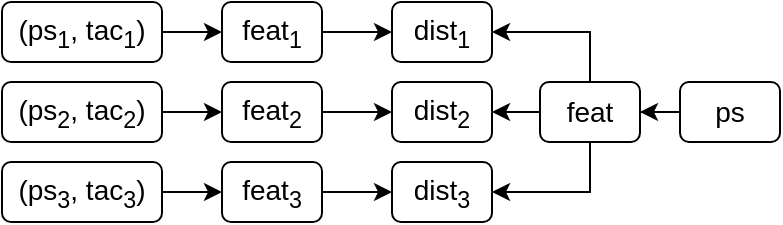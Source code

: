 <mxfile version="27.1.5">
  <diagram name="Page-1" id="JNd1bpoNFcMxP8eTp1bo">
    <mxGraphModel dx="544" dy="304" grid="1" gridSize="10" guides="1" tooltips="1" connect="1" arrows="1" fold="1" page="1" pageScale="1" pageWidth="827" pageHeight="1169" math="0" shadow="0">
      <root>
        <mxCell id="0" />
        <mxCell id="1" parent="0" />
        <mxCell id="KZFhsWJX5YV0KJJZ43mK-5" style="edgeStyle=orthogonalEdgeStyle;rounded=0;orthogonalLoop=1;jettySize=auto;html=1;exitX=1;exitY=0.5;exitDx=0;exitDy=0;entryX=0;entryY=0.5;entryDx=0;entryDy=0;" edge="1" parent="1" source="zLQOwcotstx5ZkCRBeIc-1" target="KZFhsWJX5YV0KJJZ43mK-2">
          <mxGeometry relative="1" as="geometry" />
        </mxCell>
        <mxCell id="zLQOwcotstx5ZkCRBeIc-1" value="&lt;font style=&quot;font-size: 14px;&quot;&gt;(ps&lt;sub style=&quot;&quot;&gt;1&lt;/sub&gt;, tac&lt;sub style=&quot;&quot;&gt;1&lt;/sub&gt;)&lt;/font&gt;" style="rounded=1;whiteSpace=wrap;html=1;" parent="1" vertex="1">
          <mxGeometry x="15" y="80" width="80" height="30" as="geometry" />
        </mxCell>
        <mxCell id="KZFhsWJX5YV0KJJZ43mK-8" style="edgeStyle=orthogonalEdgeStyle;rounded=0;orthogonalLoop=1;jettySize=auto;html=1;exitX=1;exitY=0.5;exitDx=0;exitDy=0;" edge="1" parent="1" source="zLQOwcotstx5ZkCRBeIc-3" target="KZFhsWJX5YV0KJJZ43mK-3">
          <mxGeometry relative="1" as="geometry" />
        </mxCell>
        <mxCell id="zLQOwcotstx5ZkCRBeIc-3" value="&lt;font style=&quot;font-size: 14px;&quot;&gt;(ps&lt;sub style=&quot;&quot;&gt;2&lt;/sub&gt;, tac&lt;sub style=&quot;&quot;&gt;2&lt;/sub&gt;)&lt;/font&gt;" style="rounded=1;whiteSpace=wrap;html=1;" parent="1" vertex="1">
          <mxGeometry x="15" y="120" width="80" height="30" as="geometry" />
        </mxCell>
        <mxCell id="KZFhsWJX5YV0KJJZ43mK-7" style="edgeStyle=orthogonalEdgeStyle;rounded=0;orthogonalLoop=1;jettySize=auto;html=1;exitX=1;exitY=0.5;exitDx=0;exitDy=0;entryX=0;entryY=0.5;entryDx=0;entryDy=0;" edge="1" parent="1" source="KZFhsWJX5YV0KJJZ43mK-1" target="KZFhsWJX5YV0KJJZ43mK-4">
          <mxGeometry relative="1" as="geometry" />
        </mxCell>
        <mxCell id="KZFhsWJX5YV0KJJZ43mK-1" value="&lt;font style=&quot;font-size: 14px;&quot;&gt;(ps&lt;sub style=&quot;&quot;&gt;3&lt;/sub&gt;, tac&lt;sub style=&quot;&quot;&gt;3&lt;/sub&gt;)&lt;/font&gt;" style="rounded=1;whiteSpace=wrap;html=1;" vertex="1" parent="1">
          <mxGeometry x="15" y="160" width="80" height="30" as="geometry" />
        </mxCell>
        <mxCell id="KZFhsWJX5YV0KJJZ43mK-14" style="edgeStyle=orthogonalEdgeStyle;rounded=0;orthogonalLoop=1;jettySize=auto;html=1;exitX=1;exitY=0.5;exitDx=0;exitDy=0;entryX=0;entryY=0.5;entryDx=0;entryDy=0;" edge="1" parent="1" source="KZFhsWJX5YV0KJJZ43mK-2" target="KZFhsWJX5YV0KJJZ43mK-11">
          <mxGeometry relative="1" as="geometry" />
        </mxCell>
        <mxCell id="KZFhsWJX5YV0KJJZ43mK-2" value="&lt;span style=&quot;font-size: 14px;&quot;&gt;feat&lt;sub&gt;1&lt;/sub&gt;&lt;/span&gt;" style="rounded=1;whiteSpace=wrap;html=1;" vertex="1" parent="1">
          <mxGeometry x="125" y="80" width="50" height="30" as="geometry" />
        </mxCell>
        <mxCell id="KZFhsWJX5YV0KJJZ43mK-15" style="edgeStyle=orthogonalEdgeStyle;rounded=0;orthogonalLoop=1;jettySize=auto;html=1;exitX=1;exitY=0.5;exitDx=0;exitDy=0;entryX=0;entryY=0.5;entryDx=0;entryDy=0;" edge="1" parent="1" source="KZFhsWJX5YV0KJJZ43mK-3" target="KZFhsWJX5YV0KJJZ43mK-12">
          <mxGeometry relative="1" as="geometry" />
        </mxCell>
        <mxCell id="KZFhsWJX5YV0KJJZ43mK-3" value="&lt;span style=&quot;font-size: 14px;&quot;&gt;feat&lt;sub&gt;2&lt;/sub&gt;&lt;/span&gt;" style="rounded=1;whiteSpace=wrap;html=1;" vertex="1" parent="1">
          <mxGeometry x="125" y="120" width="50" height="30" as="geometry" />
        </mxCell>
        <mxCell id="KZFhsWJX5YV0KJJZ43mK-18" style="edgeStyle=orthogonalEdgeStyle;rounded=0;orthogonalLoop=1;jettySize=auto;html=1;exitX=1;exitY=0.5;exitDx=0;exitDy=0;entryX=0;entryY=0.5;entryDx=0;entryDy=0;" edge="1" parent="1" source="KZFhsWJX5YV0KJJZ43mK-4" target="KZFhsWJX5YV0KJJZ43mK-13">
          <mxGeometry relative="1" as="geometry" />
        </mxCell>
        <mxCell id="KZFhsWJX5YV0KJJZ43mK-4" value="&lt;span style=&quot;font-size: 14px;&quot;&gt;feat&lt;sub&gt;3&lt;/sub&gt;&lt;/span&gt;" style="rounded=1;whiteSpace=wrap;html=1;" vertex="1" parent="1">
          <mxGeometry x="125" y="160" width="50" height="30" as="geometry" />
        </mxCell>
        <mxCell id="KZFhsWJX5YV0KJJZ43mK-9" value="&lt;font style=&quot;font-size: 14px;&quot;&gt;ps&lt;/font&gt;" style="rounded=1;whiteSpace=wrap;html=1;" vertex="1" parent="1">
          <mxGeometry x="354" y="120" width="50" height="30" as="geometry" />
        </mxCell>
        <mxCell id="KZFhsWJX5YV0KJJZ43mK-21" style="edgeStyle=orthogonalEdgeStyle;rounded=0;orthogonalLoop=1;jettySize=auto;html=1;exitX=0;exitY=0.5;exitDx=0;exitDy=0;" edge="1" parent="1" source="KZFhsWJX5YV0KJJZ43mK-10">
          <mxGeometry relative="1" as="geometry">
            <mxPoint x="260" y="134.84" as="targetPoint" />
            <mxPoint x="300" y="134.64" as="sourcePoint" />
          </mxGeometry>
        </mxCell>
        <mxCell id="KZFhsWJX5YV0KJJZ43mK-24" style="edgeStyle=orthogonalEdgeStyle;rounded=0;orthogonalLoop=1;jettySize=auto;html=1;exitX=0.5;exitY=0;exitDx=0;exitDy=0;entryX=1;entryY=0.5;entryDx=0;entryDy=0;" edge="1" parent="1" source="KZFhsWJX5YV0KJJZ43mK-10" target="KZFhsWJX5YV0KJJZ43mK-11">
          <mxGeometry relative="1" as="geometry" />
        </mxCell>
        <mxCell id="KZFhsWJX5YV0KJJZ43mK-25" style="edgeStyle=orthogonalEdgeStyle;rounded=0;orthogonalLoop=1;jettySize=auto;html=1;entryX=1;entryY=0.5;entryDx=0;entryDy=0;exitX=0.5;exitY=1;exitDx=0;exitDy=0;" edge="1" parent="1" source="KZFhsWJX5YV0KJJZ43mK-10" target="KZFhsWJX5YV0KJJZ43mK-13">
          <mxGeometry relative="1" as="geometry">
            <Array as="points">
              <mxPoint x="309" y="175" />
            </Array>
          </mxGeometry>
        </mxCell>
        <mxCell id="KZFhsWJX5YV0KJJZ43mK-10" value="&lt;span style=&quot;font-size: 14px;&quot;&gt;feat&lt;/span&gt;" style="rounded=1;whiteSpace=wrap;html=1;" vertex="1" parent="1">
          <mxGeometry x="284" y="120" width="50" height="30" as="geometry" />
        </mxCell>
        <mxCell id="KZFhsWJX5YV0KJJZ43mK-11" value="&lt;span style=&quot;font-size: 14px;&quot;&gt;dist&lt;sub&gt;1&lt;/sub&gt;&lt;/span&gt;" style="rounded=1;whiteSpace=wrap;html=1;" vertex="1" parent="1">
          <mxGeometry x="210" y="80" width="50" height="30" as="geometry" />
        </mxCell>
        <mxCell id="KZFhsWJX5YV0KJJZ43mK-12" value="&lt;span style=&quot;font-size: 14px;&quot;&gt;dist&lt;sub&gt;2&lt;/sub&gt;&lt;/span&gt;" style="rounded=1;whiteSpace=wrap;html=1;" vertex="1" parent="1">
          <mxGeometry x="210" y="120" width="50" height="30" as="geometry" />
        </mxCell>
        <mxCell id="KZFhsWJX5YV0KJJZ43mK-13" value="&lt;span style=&quot;font-size: 14px;&quot;&gt;dist&lt;sub&gt;3&lt;/sub&gt;&lt;/span&gt;" style="rounded=1;whiteSpace=wrap;html=1;" vertex="1" parent="1">
          <mxGeometry x="210" y="160" width="50" height="30" as="geometry" />
        </mxCell>
        <mxCell id="KZFhsWJX5YV0KJJZ43mK-19" style="edgeStyle=orthogonalEdgeStyle;rounded=0;orthogonalLoop=1;jettySize=auto;html=1;entryX=1;entryY=0.5;entryDx=0;entryDy=0;" edge="1" parent="1" source="KZFhsWJX5YV0KJJZ43mK-9" target="KZFhsWJX5YV0KJJZ43mK-10">
          <mxGeometry relative="1" as="geometry" />
        </mxCell>
      </root>
    </mxGraphModel>
  </diagram>
</mxfile>
